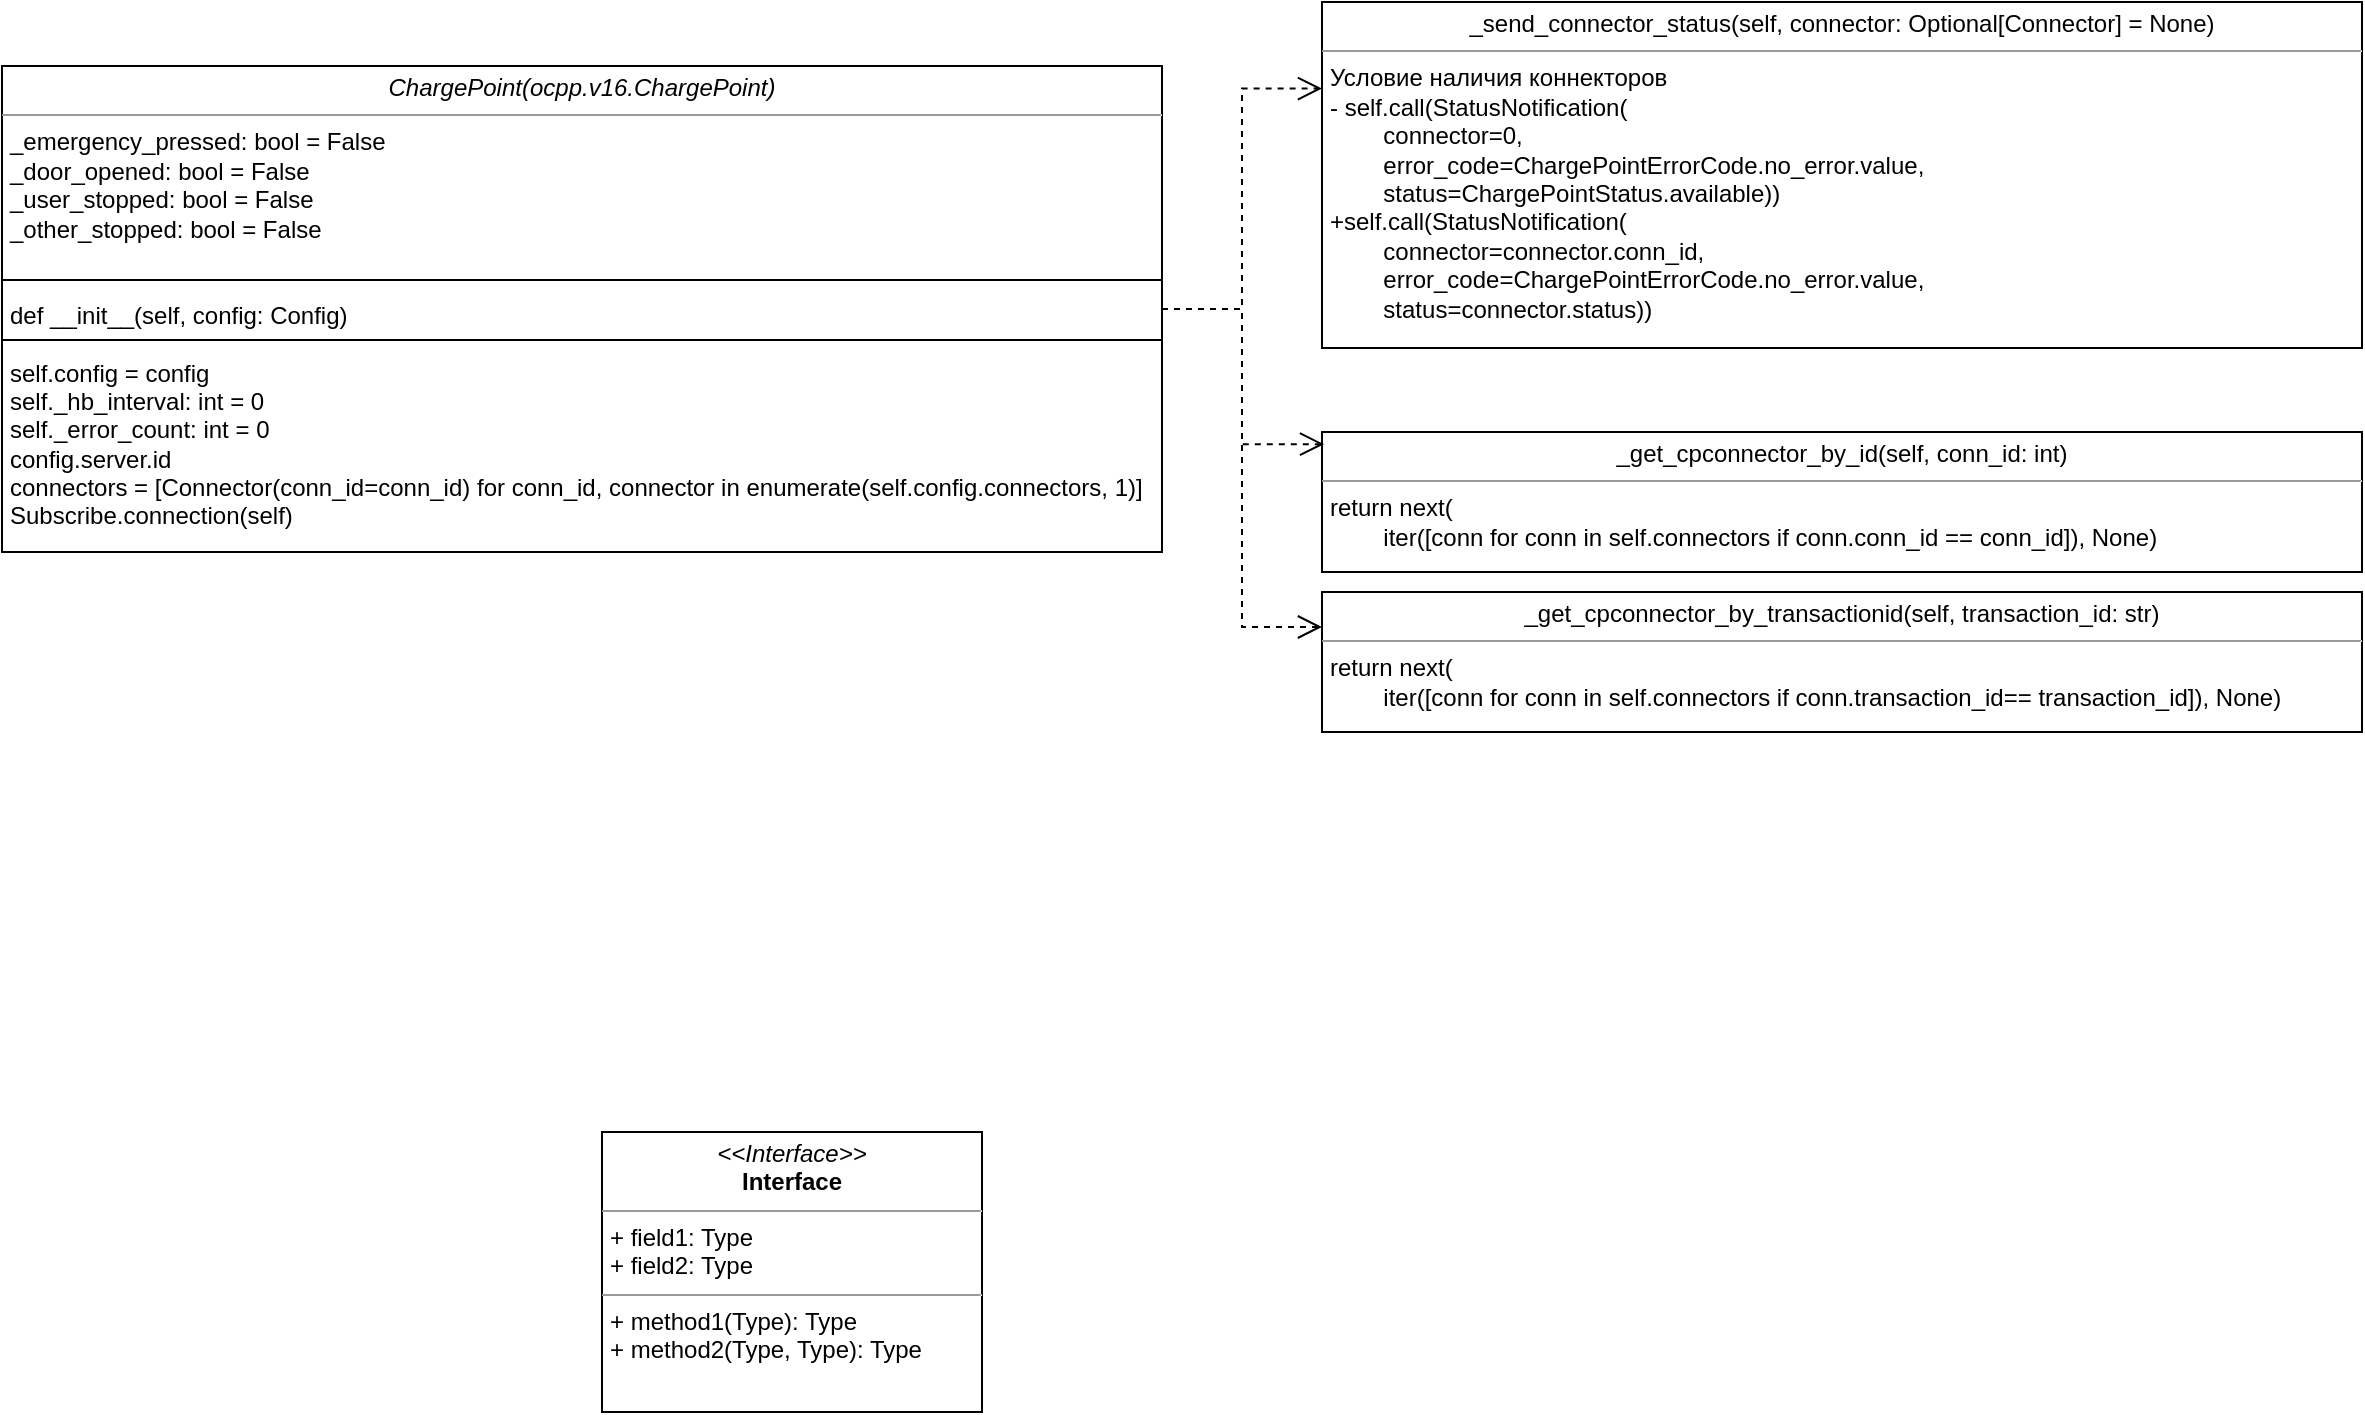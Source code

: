 <mxfile version="26.0.10">
  <diagram name="Page-1" id="c4acf3e9-155e-7222-9cf6-157b1a14988f">
    <mxGraphModel dx="1684" dy="1636" grid="1" gridSize="10" guides="1" tooltips="1" connect="1" arrows="1" fold="1" page="1" pageScale="1" pageWidth="850" pageHeight="1100" background="none" math="0" shadow="0">
      <root>
        <mxCell id="0" />
        <mxCell id="1" parent="0" />
        <mxCell id="5d2195bd80daf111-21" style="edgeStyle=orthogonalEdgeStyle;rounded=0;html=1;labelBackgroundColor=none;startFill=0;endArrow=open;endFill=0;endSize=10;fontFamily=Verdana;fontSize=10;dashed=1;entryX=0;entryY=0.25;entryDx=0;entryDy=0;" parent="1" source="5d2195bd80daf111-18" target="vWdc5twTDe1AOgtdqiZS-7" edge="1">
          <mxGeometry relative="1" as="geometry">
            <mxPoint x="600" y="30" as="targetPoint" />
          </mxGeometry>
        </mxCell>
        <mxCell id="5d2195bd80daf111-18" value="&lt;p style=&quot;margin:0px;margin-top:4px;text-align:center;&quot;&gt;&lt;i&gt;ChargePoint(ocpp.v16.ChargePoint)&lt;/i&gt;&lt;/p&gt;&lt;hr size=&quot;1&quot;&gt;&lt;p style=&quot;margin:0px;margin-left:4px;&quot;&gt;_emergency_pressed: bool = False&lt;/p&gt;&lt;p style=&quot;margin:0px;margin-left:4px;&quot;&gt;_door_opened: bool = False&lt;/p&gt;&lt;p style=&quot;margin:0px;margin-left:4px;&quot;&gt;_user_stopped: bool = False&lt;/p&gt;&lt;p style=&quot;margin:0px;margin-left:4px;&quot;&gt;_other_stopped: bool = False&lt;/p&gt;&lt;p style=&quot;margin:0px;margin-left:4px;&quot;&gt;&lt;br&gt;&lt;/p&gt;&lt;p style=&quot;margin:0px;margin-left:4px;&quot;&gt;&lt;br&gt;&lt;/p&gt;&lt;p style=&quot;margin:0px;margin-left:4px;&quot;&gt;def __init__(self, config: Config)&lt;/p&gt;&lt;p style=&quot;margin:0px;margin-left:4px;&quot;&gt;&lt;br&gt;&lt;/p&gt;&lt;p style=&quot;margin:0px;margin-left:4px;&quot;&gt;self.config = config&lt;/p&gt;&lt;p style=&quot;margin:0px;margin-left:4px;&quot;&gt;self._hb_interval: int = 0&lt;/p&gt;&lt;p style=&quot;margin:0px;margin-left:4px;&quot;&gt;self._error_count: int = 0&lt;/p&gt;&lt;p style=&quot;margin:0px;margin-left:4px;&quot;&gt;config.server.id&lt;/p&gt;&lt;p style=&quot;margin:0px;margin-left:4px;&quot;&gt;connectors = [Connector(conn_id=conn_id) for conn_id, connector in enumerate(self.config.connectors, 1)]&lt;/p&gt;&lt;p style=&quot;margin:0px;margin-left:4px;&quot;&gt;Subscribe.connection(self)&lt;/p&gt;" style="verticalAlign=top;align=left;overflow=fill;fontSize=12;fontFamily=Helvetica;html=1;rounded=0;shadow=0;comic=0;labelBackgroundColor=none;strokeWidth=1" parent="1" vertex="1">
          <mxGeometry x="-120" y="87" width="580" height="243" as="geometry" />
        </mxCell>
        <mxCell id="vWdc5twTDe1AOgtdqiZS-5" value="&lt;p style=&quot;margin:0px;margin-top:4px;text-align:center;&quot;&gt;&lt;i&gt;&amp;lt;&amp;lt;Interface&amp;gt;&amp;gt;&lt;/i&gt;&lt;br/&gt;&lt;b&gt;Interface&lt;/b&gt;&lt;/p&gt;&lt;hr size=&quot;1&quot;/&gt;&lt;p style=&quot;margin:0px;margin-left:4px;&quot;&gt;+ field1: Type&lt;br/&gt;+ field2: Type&lt;/p&gt;&lt;hr size=&quot;1&quot;/&gt;&lt;p style=&quot;margin:0px;margin-left:4px;&quot;&gt;+ method1(Type): Type&lt;br/&gt;+ method2(Type, Type): Type&lt;/p&gt;" style="verticalAlign=top;align=left;overflow=fill;fontSize=12;fontFamily=Helvetica;html=1;rounded=0;shadow=0;comic=0;labelBackgroundColor=none;strokeWidth=1" vertex="1" parent="1">
          <mxGeometry x="180" y="620" width="190" height="140" as="geometry" />
        </mxCell>
        <mxCell id="vWdc5twTDe1AOgtdqiZS-6" style="edgeStyle=none;curved=1;rounded=0;orthogonalLoop=1;jettySize=auto;html=1;exitX=0.75;exitY=0;exitDx=0;exitDy=0;fontSize=12;startSize=8;endSize=8;" edge="1" parent="1" source="vWdc5twTDe1AOgtdqiZS-5" target="vWdc5twTDe1AOgtdqiZS-5">
          <mxGeometry relative="1" as="geometry" />
        </mxCell>
        <mxCell id="vWdc5twTDe1AOgtdqiZS-7" value="&lt;p style=&quot;margin:0px;margin-top:4px;text-align:center;&quot;&gt;_send_connector_status(self, connector: Optional[Connector] = None)&lt;/p&gt;&lt;hr size=&quot;1&quot;&gt;&lt;p style=&quot;margin:0px;margin-left:4px;&quot;&gt;Условие наличия коннекторов&lt;/p&gt;&lt;p style=&quot;margin:0px;margin-left:4px;&quot;&gt;- self.call(StatusNotification(&lt;/p&gt;&lt;p style=&quot;margin:0px;margin-left:4px;&quot;&gt;&lt;span style=&quot;white-space: pre;&quot;&gt;&#x9;&lt;/span&gt;connector=0,&amp;nbsp;&lt;/p&gt;&lt;p style=&quot;margin:0px;margin-left:4px;&quot;&gt;&lt;span style=&quot;white-space: pre;&quot;&gt;&#x9;&lt;/span&gt;error_code=ChargePointErrorCode.no_error.value,&amp;nbsp;&lt;/p&gt;&lt;p style=&quot;margin:0px;margin-left:4px;&quot;&gt;&lt;span style=&quot;white-space: pre;&quot;&gt;&#x9;&lt;/span&gt;status=ChargePointStatus.available))&lt;br&gt;+self.call(&lt;span style=&quot;background-color: transparent; color: light-dark(rgb(0, 0, 0), rgb(255, 255, 255));&quot;&gt;StatusNotification(&lt;/span&gt;&lt;/p&gt;&lt;p style=&quot;margin:0px;margin-left:4px;&quot;&gt;&lt;span style=&quot;background-color: transparent; color: light-dark(rgb(0, 0, 0), rgb(255, 255, 255));&quot;&gt;&lt;span style=&quot;white-space: pre;&quot;&gt;&#x9;&lt;/span&gt;connector=connector.conn_id,&amp;nbsp;&lt;/span&gt;&lt;/p&gt;&lt;p style=&quot;margin:0px;margin-left:4px;&quot;&gt;&lt;span style=&quot;background-color: transparent; color: light-dark(rgb(0, 0, 0), rgb(255, 255, 255));&quot;&gt;&lt;span style=&quot;white-space: pre;&quot;&gt;&#x9;&lt;/span&gt;error_code=ChargePointErrorCode.no_error.value,&amp;nbsp;&lt;/span&gt;&lt;/p&gt;&lt;p style=&quot;margin:0px;margin-left:4px;&quot;&gt;&lt;span style=&quot;background-color: transparent; color: light-dark(rgb(0, 0, 0), rgb(255, 255, 255));&quot;&gt;&lt;span style=&quot;white-space: pre;&quot;&gt;&#x9;&lt;/span&gt;status=connector.status)&lt;/span&gt;&lt;span style=&quot;background-color: transparent; color: light-dark(rgb(0, 0, 0), rgb(255, 255, 255));&quot;&gt;)&lt;/span&gt;&lt;/p&gt;&lt;p style=&quot;margin:0px;margin-left:4px;&quot;&gt;&lt;br&gt;&lt;/p&gt;" style="verticalAlign=top;align=left;overflow=fill;fontSize=12;fontFamily=Helvetica;html=1;rounded=0;shadow=0;comic=0;labelBackgroundColor=none;strokeWidth=1" vertex="1" parent="1">
          <mxGeometry x="540" y="55" width="520" height="173" as="geometry" />
        </mxCell>
        <mxCell id="vWdc5twTDe1AOgtdqiZS-9" value="" style="line;strokeWidth=1;fillColor=none;align=left;verticalAlign=middle;spacingTop=-1;spacingLeft=3;spacingRight=3;rotatable=0;labelPosition=right;points=[];portConstraint=eastwest;strokeColor=inherit;" vertex="1" parent="1">
          <mxGeometry x="-120" y="190" width="580" height="8" as="geometry" />
        </mxCell>
        <mxCell id="vWdc5twTDe1AOgtdqiZS-11" value="" style="line;strokeWidth=1;fillColor=none;align=left;verticalAlign=middle;spacingTop=-1;spacingLeft=3;spacingRight=3;rotatable=0;labelPosition=right;points=[];portConstraint=eastwest;strokeColor=inherit;" vertex="1" parent="1">
          <mxGeometry x="-120" y="220" width="580" height="8" as="geometry" />
        </mxCell>
        <mxCell id="vWdc5twTDe1AOgtdqiZS-13" value="&lt;p style=&quot;margin:0px;margin-top:4px;text-align:center;&quot;&gt;_get_cpconnector_by_id(self, conn_id: int)&lt;/p&gt;&lt;hr size=&quot;1&quot;&gt;&lt;p style=&quot;margin:0px;margin-left:4px;&quot;&gt;return next(&lt;/p&gt;&lt;p style=&quot;margin:0px;margin-left:4px;&quot;&gt;&lt;span style=&quot;white-space: pre;&quot;&gt;&#x9;&lt;/span&gt;iter([conn for conn in self.connectors if conn.conn_id == conn_id]), None)&lt;br&gt;&lt;/p&gt;&lt;p style=&quot;margin:0px;margin-left:4px;&quot;&gt;&lt;br&gt;&lt;/p&gt;" style="verticalAlign=top;align=left;overflow=fill;fontSize=12;fontFamily=Helvetica;html=1;rounded=0;shadow=0;comic=0;labelBackgroundColor=none;strokeWidth=1" vertex="1" parent="1">
          <mxGeometry x="540" y="270" width="520" height="70" as="geometry" />
        </mxCell>
        <mxCell id="vWdc5twTDe1AOgtdqiZS-14" style="edgeStyle=orthogonalEdgeStyle;rounded=0;html=1;labelBackgroundColor=none;startFill=0;endArrow=open;endFill=0;endSize=10;fontFamily=Verdana;fontSize=10;dashed=1;entryX=0.002;entryY=0.087;entryDx=0;entryDy=0;exitX=1;exitY=0.5;exitDx=0;exitDy=0;entryPerimeter=0;" edge="1" parent="1" source="5d2195bd80daf111-18" target="vWdc5twTDe1AOgtdqiZS-13">
          <mxGeometry relative="1" as="geometry">
            <mxPoint x="470" y="219" as="sourcePoint" />
            <mxPoint x="550" y="140" as="targetPoint" />
          </mxGeometry>
        </mxCell>
        <mxCell id="vWdc5twTDe1AOgtdqiZS-15" value="&lt;p style=&quot;margin:0px;margin-top:4px;text-align:center;&quot;&gt;_get_cpconnector_by_transactionid(self, transaction_id: str)&lt;/p&gt;&lt;hr size=&quot;1&quot;&gt;&lt;p style=&quot;margin:0px;margin-left:4px;&quot;&gt;return next(&lt;/p&gt;&lt;p style=&quot;margin:0px;margin-left:4px;&quot;&gt;&lt;span style=&quot;white-space: pre;&quot;&gt;&#x9;&lt;/span&gt;iter([conn for conn in self.connectors if conn.&lt;span style=&quot;text-align: center;&quot;&gt;transaction_id&lt;/span&gt;==&amp;nbsp;&lt;span style=&quot;text-align: center;&quot;&gt;transaction_id&lt;/span&gt;]), None)&lt;br&gt;&lt;/p&gt;&lt;p style=&quot;margin:0px;margin-left:4px;&quot;&gt;&lt;br&gt;&lt;/p&gt;" style="verticalAlign=top;align=left;overflow=fill;fontSize=12;fontFamily=Helvetica;html=1;rounded=0;shadow=0;comic=0;labelBackgroundColor=none;strokeWidth=1" vertex="1" parent="1">
          <mxGeometry x="540" y="350" width="520" height="70" as="geometry" />
        </mxCell>
        <mxCell id="vWdc5twTDe1AOgtdqiZS-16" style="edgeStyle=orthogonalEdgeStyle;rounded=0;html=1;labelBackgroundColor=none;startFill=0;endArrow=open;endFill=0;endSize=10;fontFamily=Verdana;fontSize=10;dashed=1;entryX=0;entryY=0.25;entryDx=0;entryDy=0;exitX=1;exitY=0.5;exitDx=0;exitDy=0;" edge="1" parent="1" source="5d2195bd80daf111-18" target="vWdc5twTDe1AOgtdqiZS-15">
          <mxGeometry relative="1" as="geometry">
            <mxPoint x="470" y="219" as="sourcePoint" />
            <mxPoint x="551" y="286" as="targetPoint" />
          </mxGeometry>
        </mxCell>
      </root>
    </mxGraphModel>
  </diagram>
</mxfile>
